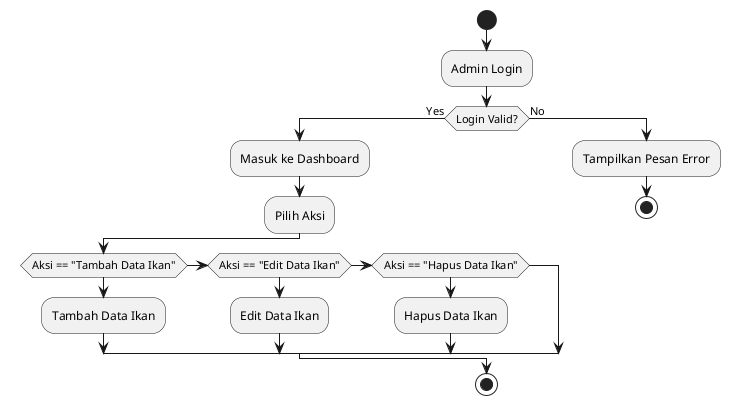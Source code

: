 @startuml
start

:Admin Login;
if (Login Valid?) then (Yes)
    :Masuk ke Dashboard;
    :Pilih Aksi;
    if (Aksi == "Tambah Data Ikan") then
        :Tambah Data Ikan;
    else if (Aksi == "Edit Data Ikan") then
        :Edit Data Ikan;
    else if (Aksi == "Hapus Data Ikan") then
        :Hapus Data Ikan;
    endif
else (No)
    :Tampilkan Pesan Error;
    stop
endif

stop
@enduml
